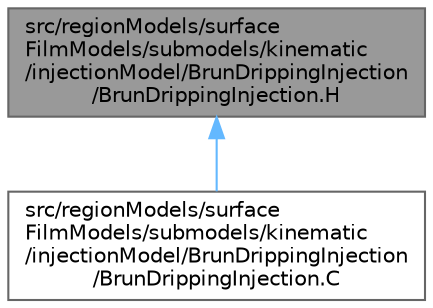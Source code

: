 digraph "src/regionModels/surfaceFilmModels/submodels/kinematic/injectionModel/BrunDrippingInjection/BrunDrippingInjection.H"
{
 // LATEX_PDF_SIZE
  bgcolor="transparent";
  edge [fontname=Helvetica,fontsize=10,labelfontname=Helvetica,labelfontsize=10];
  node [fontname=Helvetica,fontsize=10,shape=box,height=0.2,width=0.4];
  Node1 [id="Node000001",label="src/regionModels/surface\lFilmModels/submodels/kinematic\l/injectionModel/BrunDrippingInjection\l/BrunDrippingInjection.H",height=0.2,width=0.4,color="gray40", fillcolor="grey60", style="filled", fontcolor="black",tooltip=" "];
  Node1 -> Node2 [id="edge1_Node000001_Node000002",dir="back",color="steelblue1",style="solid",tooltip=" "];
  Node2 [id="Node000002",label="src/regionModels/surface\lFilmModels/submodels/kinematic\l/injectionModel/BrunDrippingInjection\l/BrunDrippingInjection.C",height=0.2,width=0.4,color="grey40", fillcolor="white", style="filled",URL="$regionModels_2surfaceFilmModels_2submodels_2kinematic_2injectionModel_2BrunDrippingInjection_2BrunDrippingInjection_8C.html",tooltip=" "];
}
